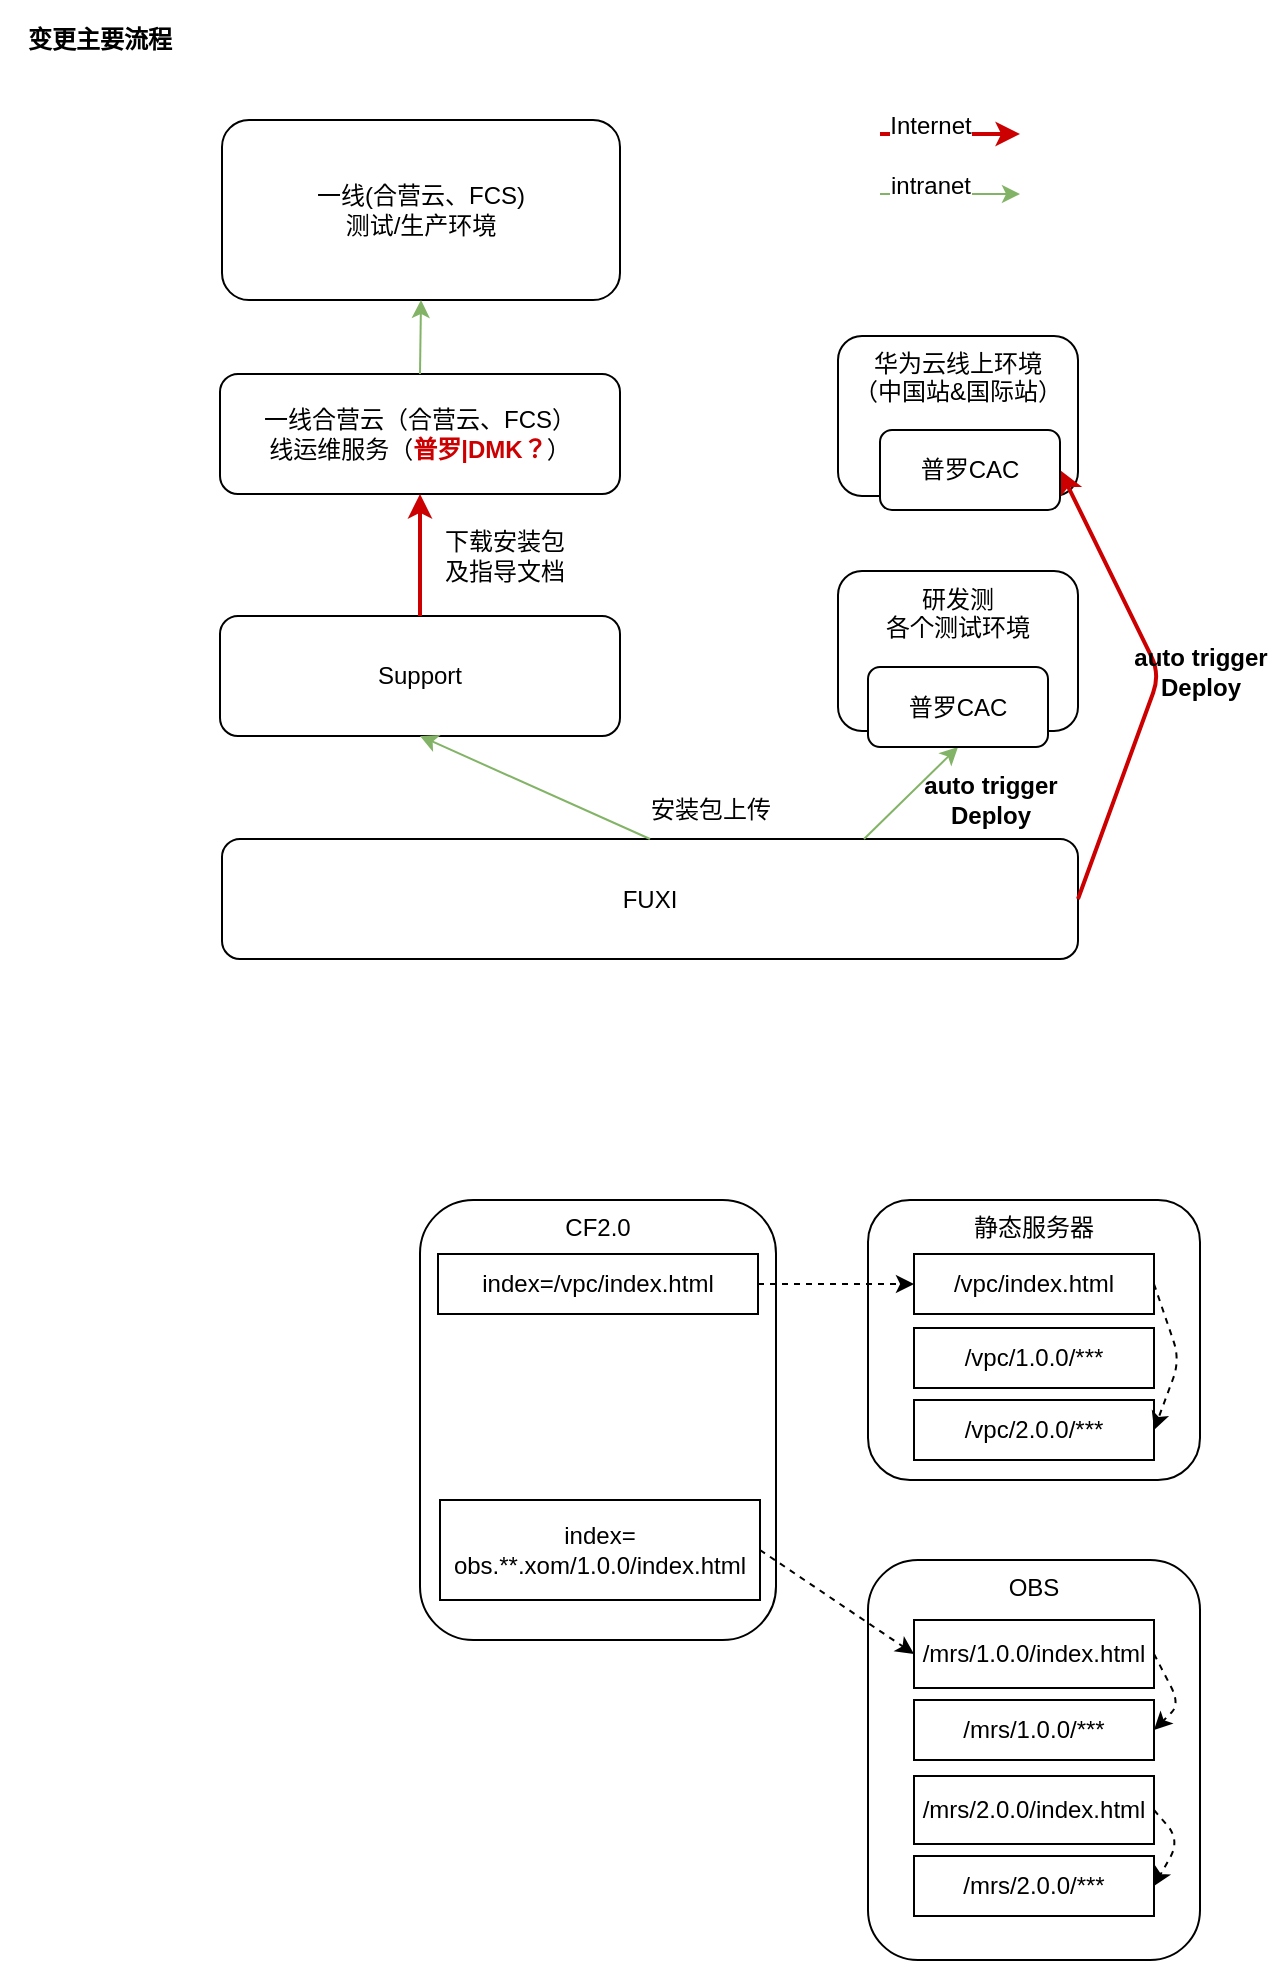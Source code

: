 <mxfile version="12.3.9" type="github" pages="1">
  <diagram id="jRmM8uynf0ZV7OGiz9-5" name="Page-1">
    <mxGraphModel dx="1346" dy="739" grid="1" gridSize="10" guides="1" tooltips="1" connect="1" arrows="1" fold="1" page="1" pageScale="1" pageWidth="827" pageHeight="1169" math="0" shadow="0">
      <root>
        <mxCell id="0"/>
        <mxCell id="1" parent="0"/>
        <mxCell id="BJSBl-cwr93gcZ0Zebuu-1" value="一线合营云（合营云、FCS）&lt;br&gt;线运维服务（&lt;b&gt;&lt;font color=&quot;#cc0000&quot;&gt;普罗|DMK？&lt;/font&gt;&lt;/b&gt;）" style="rounded=1;whiteSpace=wrap;html=1;" vertex="1" parent="1">
          <mxGeometry x="160" y="247" width="200" height="60" as="geometry"/>
        </mxCell>
        <mxCell id="BJSBl-cwr93gcZ0Zebuu-2" value="Support" style="rounded=1;whiteSpace=wrap;html=1;" vertex="1" parent="1">
          <mxGeometry x="160" y="368" width="200" height="60" as="geometry"/>
        </mxCell>
        <mxCell id="BJSBl-cwr93gcZ0Zebuu-3" value="FUXI" style="rounded=1;whiteSpace=wrap;html=1;" vertex="1" parent="1">
          <mxGeometry x="161" y="479.5" width="428" height="60" as="geometry"/>
        </mxCell>
        <mxCell id="BJSBl-cwr93gcZ0Zebuu-4" value="" style="endArrow=classic;html=1;entryX=0.5;entryY=1;entryDx=0;entryDy=0;strokeColor=#CC0000;strokeWidth=2;" edge="1" parent="1" source="BJSBl-cwr93gcZ0Zebuu-2" target="BJSBl-cwr93gcZ0Zebuu-1">
          <mxGeometry width="50" height="50" relative="1" as="geometry">
            <mxPoint x="325" y="408" as="sourcePoint"/>
            <mxPoint x="375" y="358" as="targetPoint"/>
          </mxGeometry>
        </mxCell>
        <mxCell id="BJSBl-cwr93gcZ0Zebuu-5" value="下载安装包&lt;br&gt;及指导文档" style="text;html=1;align=center;verticalAlign=middle;resizable=0;points=[];;autosize=1;" vertex="1" parent="1">
          <mxGeometry x="262" y="322.5" width="80" height="30" as="geometry"/>
        </mxCell>
        <mxCell id="BJSBl-cwr93gcZ0Zebuu-6" value="" style="endArrow=classic;html=1;strokeColor=#82b366;strokeWidth=1;entryX=0.5;entryY=1;entryDx=0;entryDy=0;exitX=0.5;exitY=0;exitDx=0;exitDy=0;fillColor=#d5e8d4;" edge="1" parent="1" source="BJSBl-cwr93gcZ0Zebuu-3" target="BJSBl-cwr93gcZ0Zebuu-2">
          <mxGeometry width="50" height="50" relative="1" as="geometry">
            <mxPoint x="335" y="498" as="sourcePoint"/>
            <mxPoint x="385" y="448" as="targetPoint"/>
          </mxGeometry>
        </mxCell>
        <mxCell id="BJSBl-cwr93gcZ0Zebuu-7" value="安装包上传" style="text;html=1;align=center;verticalAlign=middle;resizable=0;points=[];;autosize=1;" vertex="1" parent="1">
          <mxGeometry x="365" y="454.5" width="80" height="20" as="geometry"/>
        </mxCell>
        <mxCell id="BJSBl-cwr93gcZ0Zebuu-8" value="华为云线上环境&lt;br&gt;（中国站&amp;amp;国际站）" style="rounded=1;whiteSpace=wrap;html=1;verticalAlign=top;" vertex="1" parent="1">
          <mxGeometry x="469" y="228" width="120" height="80" as="geometry"/>
        </mxCell>
        <mxCell id="BJSBl-cwr93gcZ0Zebuu-9" value="一线(合营云、FCS)&lt;br&gt;测试/生产环境" style="rounded=1;whiteSpace=wrap;html=1;" vertex="1" parent="1">
          <mxGeometry x="161" y="120" width="199" height="90" as="geometry"/>
        </mxCell>
        <mxCell id="BJSBl-cwr93gcZ0Zebuu-10" value="" style="endArrow=classic;html=1;strokeColor=#82b366;strokeWidth=1;exitX=0.5;exitY=0;exitDx=0;exitDy=0;entryX=0.5;entryY=1;entryDx=0;entryDy=0;fillColor=#d5e8d4;" edge="1" parent="1" source="BJSBl-cwr93gcZ0Zebuu-1" target="BJSBl-cwr93gcZ0Zebuu-9">
          <mxGeometry width="50" height="50" relative="1" as="geometry">
            <mxPoint x="110" y="267" as="sourcePoint"/>
            <mxPoint x="160" y="217" as="targetPoint"/>
          </mxGeometry>
        </mxCell>
        <mxCell id="BJSBl-cwr93gcZ0Zebuu-11" value="研发测&lt;br&gt;各个测试环境" style="rounded=1;whiteSpace=wrap;html=1;verticalAlign=top;" vertex="1" parent="1">
          <mxGeometry x="469" y="345.5" width="120" height="80" as="geometry"/>
        </mxCell>
        <mxCell id="BJSBl-cwr93gcZ0Zebuu-12" value="" style="endArrow=classic;html=1;strokeColor=#82b366;strokeWidth=1;entryX=0.5;entryY=1;entryDx=0;entryDy=0;exitX=0.75;exitY=0;exitDx=0;exitDy=0;fillColor=#d5e8d4;" edge="1" parent="1" source="BJSBl-cwr93gcZ0Zebuu-3" target="BJSBl-cwr93gcZ0Zebuu-14">
          <mxGeometry width="50" height="50" relative="1" as="geometry">
            <mxPoint x="620" y="490.5" as="sourcePoint"/>
            <mxPoint x="529" y="450" as="targetPoint"/>
          </mxGeometry>
        </mxCell>
        <mxCell id="BJSBl-cwr93gcZ0Zebuu-13" value="" style="endArrow=classic;html=1;strokeColor=#CC0000;strokeWidth=2;entryX=1;entryY=0.5;entryDx=0;entryDy=0;exitX=1;exitY=0.5;exitDx=0;exitDy=0;" edge="1" parent="1" source="BJSBl-cwr93gcZ0Zebuu-3" target="BJSBl-cwr93gcZ0Zebuu-17">
          <mxGeometry width="50" height="50" relative="1" as="geometry">
            <mxPoint x="650" y="367" as="sourcePoint"/>
            <mxPoint x="700" y="317" as="targetPoint"/>
            <Array as="points">
              <mxPoint x="630" y="397"/>
            </Array>
          </mxGeometry>
        </mxCell>
        <mxCell id="BJSBl-cwr93gcZ0Zebuu-14" value="普罗CAC" style="rounded=1;whiteSpace=wrap;html=1;" vertex="1" parent="1">
          <mxGeometry x="484" y="393.5" width="90" height="40" as="geometry"/>
        </mxCell>
        <mxCell id="BJSBl-cwr93gcZ0Zebuu-15" value="auto trigger&lt;br&gt;Deploy" style="text;html=1;align=center;verticalAlign=middle;resizable=0;points=[];;autosize=1;fontStyle=1" vertex="1" parent="1">
          <mxGeometry x="505" y="445" width="80" height="30" as="geometry"/>
        </mxCell>
        <mxCell id="BJSBl-cwr93gcZ0Zebuu-16" value="auto trigger&lt;br&gt;Deploy" style="text;html=1;align=center;verticalAlign=middle;resizable=0;points=[];;autosize=1;fontStyle=1" vertex="1" parent="1">
          <mxGeometry x="610" y="381" width="80" height="30" as="geometry"/>
        </mxCell>
        <mxCell id="BJSBl-cwr93gcZ0Zebuu-17" value="普罗CAC" style="rounded=1;whiteSpace=wrap;html=1;" vertex="1" parent="1">
          <mxGeometry x="490" y="275" width="90" height="40" as="geometry"/>
        </mxCell>
        <mxCell id="BJSBl-cwr93gcZ0Zebuu-18" value="" style="endArrow=classic;html=1;strokeColor=#CC0000;strokeWidth=2;" edge="1" parent="1">
          <mxGeometry width="50" height="50" relative="1" as="geometry">
            <mxPoint x="490" y="127" as="sourcePoint"/>
            <mxPoint x="560" y="127" as="targetPoint"/>
          </mxGeometry>
        </mxCell>
        <mxCell id="BJSBl-cwr93gcZ0Zebuu-19" value="Internet" style="text;html=1;align=center;verticalAlign=middle;resizable=0;points=[];;labelBackgroundColor=#ffffff;" vertex="1" connectable="0" parent="BJSBl-cwr93gcZ0Zebuu-18">
          <mxGeometry x="-0.467" y="-1" relative="1" as="geometry">
            <mxPoint x="6" y="-5.5" as="offset"/>
          </mxGeometry>
        </mxCell>
        <mxCell id="BJSBl-cwr93gcZ0Zebuu-20" value="" style="endArrow=classic;html=1;strokeColor=#82b366;strokeWidth=1;fillColor=#d5e8d4;" edge="1" parent="1">
          <mxGeometry width="50" height="50" relative="1" as="geometry">
            <mxPoint x="490" y="157" as="sourcePoint"/>
            <mxPoint x="560" y="157" as="targetPoint"/>
          </mxGeometry>
        </mxCell>
        <mxCell id="BJSBl-cwr93gcZ0Zebuu-21" value="intranet" style="text;html=1;align=center;verticalAlign=middle;resizable=0;points=[];;labelBackgroundColor=#ffffff;" vertex="1" connectable="0" parent="BJSBl-cwr93gcZ0Zebuu-20">
          <mxGeometry x="-0.467" y="-1" relative="1" as="geometry">
            <mxPoint x="6" y="-5.5" as="offset"/>
          </mxGeometry>
        </mxCell>
        <mxCell id="BJSBl-cwr93gcZ0Zebuu-22" value="变更主要流程" style="text;html=1;strokeColor=none;fillColor=none;align=center;verticalAlign=middle;whiteSpace=wrap;rounded=0;fontStyle=1" vertex="1" parent="1">
          <mxGeometry x="50" y="60" width="100" height="40" as="geometry"/>
        </mxCell>
        <mxCell id="BJSBl-cwr93gcZ0Zebuu-28" value="静态服务器" style="rounded=1;whiteSpace=wrap;html=1;verticalAlign=top;" vertex="1" parent="1">
          <mxGeometry x="484" y="660" width="166" height="140" as="geometry"/>
        </mxCell>
        <mxCell id="BJSBl-cwr93gcZ0Zebuu-29" value="CF2.0" style="rounded=1;whiteSpace=wrap;html=1;verticalAlign=top;" vertex="1" parent="1">
          <mxGeometry x="260" y="660" width="178" height="220" as="geometry"/>
        </mxCell>
        <mxCell id="BJSBl-cwr93gcZ0Zebuu-30" value="index=/vpc/index.html" style="rounded=0;whiteSpace=wrap;html=1;" vertex="1" parent="1">
          <mxGeometry x="269" y="687" width="160" height="30" as="geometry"/>
        </mxCell>
        <mxCell id="BJSBl-cwr93gcZ0Zebuu-31" value="/vpc/index.html" style="rounded=0;whiteSpace=wrap;html=1;" vertex="1" parent="1">
          <mxGeometry x="507" y="687" width="120" height="30" as="geometry"/>
        </mxCell>
        <mxCell id="BJSBl-cwr93gcZ0Zebuu-32" value="/vpc/1.0.0/***" style="rounded=0;whiteSpace=wrap;html=1;" vertex="1" parent="1">
          <mxGeometry x="507" y="724" width="120" height="30" as="geometry"/>
        </mxCell>
        <mxCell id="BJSBl-cwr93gcZ0Zebuu-33" value="/vpc/2.0.0/***" style="rounded=0;whiteSpace=wrap;html=1;" vertex="1" parent="1">
          <mxGeometry x="507" y="760" width="120" height="30" as="geometry"/>
        </mxCell>
        <mxCell id="BJSBl-cwr93gcZ0Zebuu-34" value="" style="endArrow=classic;html=1;entryX=1;entryY=0.5;entryDx=0;entryDy=0;dashed=1;exitX=1;exitY=0.5;exitDx=0;exitDy=0;" edge="1" parent="1" source="BJSBl-cwr93gcZ0Zebuu-31" target="BJSBl-cwr93gcZ0Zebuu-33">
          <mxGeometry width="50" height="50" relative="1" as="geometry">
            <mxPoint x="710" y="720" as="sourcePoint"/>
            <mxPoint x="750" y="720" as="targetPoint"/>
            <Array as="points">
              <mxPoint x="640" y="740"/>
            </Array>
          </mxGeometry>
        </mxCell>
        <mxCell id="BJSBl-cwr93gcZ0Zebuu-35" value="" style="endArrow=classic;html=1;dashed=1;exitX=1;exitY=0.5;exitDx=0;exitDy=0;entryX=0;entryY=0.5;entryDx=0;entryDy=0;" edge="1" parent="1" source="BJSBl-cwr93gcZ0Zebuu-30" target="BJSBl-cwr93gcZ0Zebuu-31">
          <mxGeometry width="50" height="50" relative="1" as="geometry">
            <mxPoint x="460" y="650" as="sourcePoint"/>
            <mxPoint x="510" y="600" as="targetPoint"/>
          </mxGeometry>
        </mxCell>
        <mxCell id="BJSBl-cwr93gcZ0Zebuu-37" value="index=&lt;br&gt;obs.**.xom/1.0.0/index.html" style="rounded=0;whiteSpace=wrap;html=1;" vertex="1" parent="1">
          <mxGeometry x="270" y="810" width="160" height="50" as="geometry"/>
        </mxCell>
        <mxCell id="BJSBl-cwr93gcZ0Zebuu-38" value="OBS" style="rounded=1;whiteSpace=wrap;html=1;verticalAlign=top;" vertex="1" parent="1">
          <mxGeometry x="484" y="840" width="166" height="200" as="geometry"/>
        </mxCell>
        <mxCell id="BJSBl-cwr93gcZ0Zebuu-40" value="/mrs/1.0.0/index.html" style="rounded=0;whiteSpace=wrap;html=1;" vertex="1" parent="1">
          <mxGeometry x="507" y="870" width="120" height="34" as="geometry"/>
        </mxCell>
        <mxCell id="BJSBl-cwr93gcZ0Zebuu-41" value="/mrs/1.0.0/***" style="rounded=0;whiteSpace=wrap;html=1;" vertex="1" parent="1">
          <mxGeometry x="507" y="910" width="120" height="30" as="geometry"/>
        </mxCell>
        <mxCell id="BJSBl-cwr93gcZ0Zebuu-46" value="/mrs/2.0.0/index.html" style="rounded=0;whiteSpace=wrap;html=1;" vertex="1" parent="1">
          <mxGeometry x="507" y="948" width="120" height="34" as="geometry"/>
        </mxCell>
        <mxCell id="BJSBl-cwr93gcZ0Zebuu-47" value="/mrs/2.0.0/***" style="rounded=0;whiteSpace=wrap;html=1;" vertex="1" parent="1">
          <mxGeometry x="507" y="988" width="120" height="30" as="geometry"/>
        </mxCell>
        <mxCell id="BJSBl-cwr93gcZ0Zebuu-48" value="" style="endArrow=classic;html=1;entryX=1;entryY=0.5;entryDx=0;entryDy=0;dashed=1;exitX=1;exitY=0.5;exitDx=0;exitDy=0;" edge="1" parent="1" source="BJSBl-cwr93gcZ0Zebuu-40" target="BJSBl-cwr93gcZ0Zebuu-41">
          <mxGeometry width="50" height="50" relative="1" as="geometry">
            <mxPoint x="670" y="873.5" as="sourcePoint"/>
            <mxPoint x="670" y="946.5" as="targetPoint"/>
            <Array as="points">
              <mxPoint x="640" y="912"/>
            </Array>
          </mxGeometry>
        </mxCell>
        <mxCell id="BJSBl-cwr93gcZ0Zebuu-49" value="" style="endArrow=classic;html=1;entryX=1;entryY=0.5;entryDx=0;entryDy=0;dashed=1;exitX=1;exitY=0.5;exitDx=0;exitDy=0;" edge="1" parent="1" source="BJSBl-cwr93gcZ0Zebuu-46" target="BJSBl-cwr93gcZ0Zebuu-47">
          <mxGeometry width="50" height="50" relative="1" as="geometry">
            <mxPoint x="637" y="897" as="sourcePoint"/>
            <mxPoint x="637" y="935" as="targetPoint"/>
            <Array as="points">
              <mxPoint x="640" y="980"/>
            </Array>
          </mxGeometry>
        </mxCell>
        <mxCell id="BJSBl-cwr93gcZ0Zebuu-50" value="" style="endArrow=classic;html=1;dashed=1;exitX=1;exitY=0.5;exitDx=0;exitDy=0;entryX=0;entryY=0.5;entryDx=0;entryDy=0;" edge="1" parent="1" source="BJSBl-cwr93gcZ0Zebuu-37" target="BJSBl-cwr93gcZ0Zebuu-40">
          <mxGeometry width="50" height="50" relative="1" as="geometry">
            <mxPoint x="420" y="950" as="sourcePoint"/>
            <mxPoint x="470" y="900" as="targetPoint"/>
          </mxGeometry>
        </mxCell>
      </root>
    </mxGraphModel>
  </diagram>
</mxfile>
